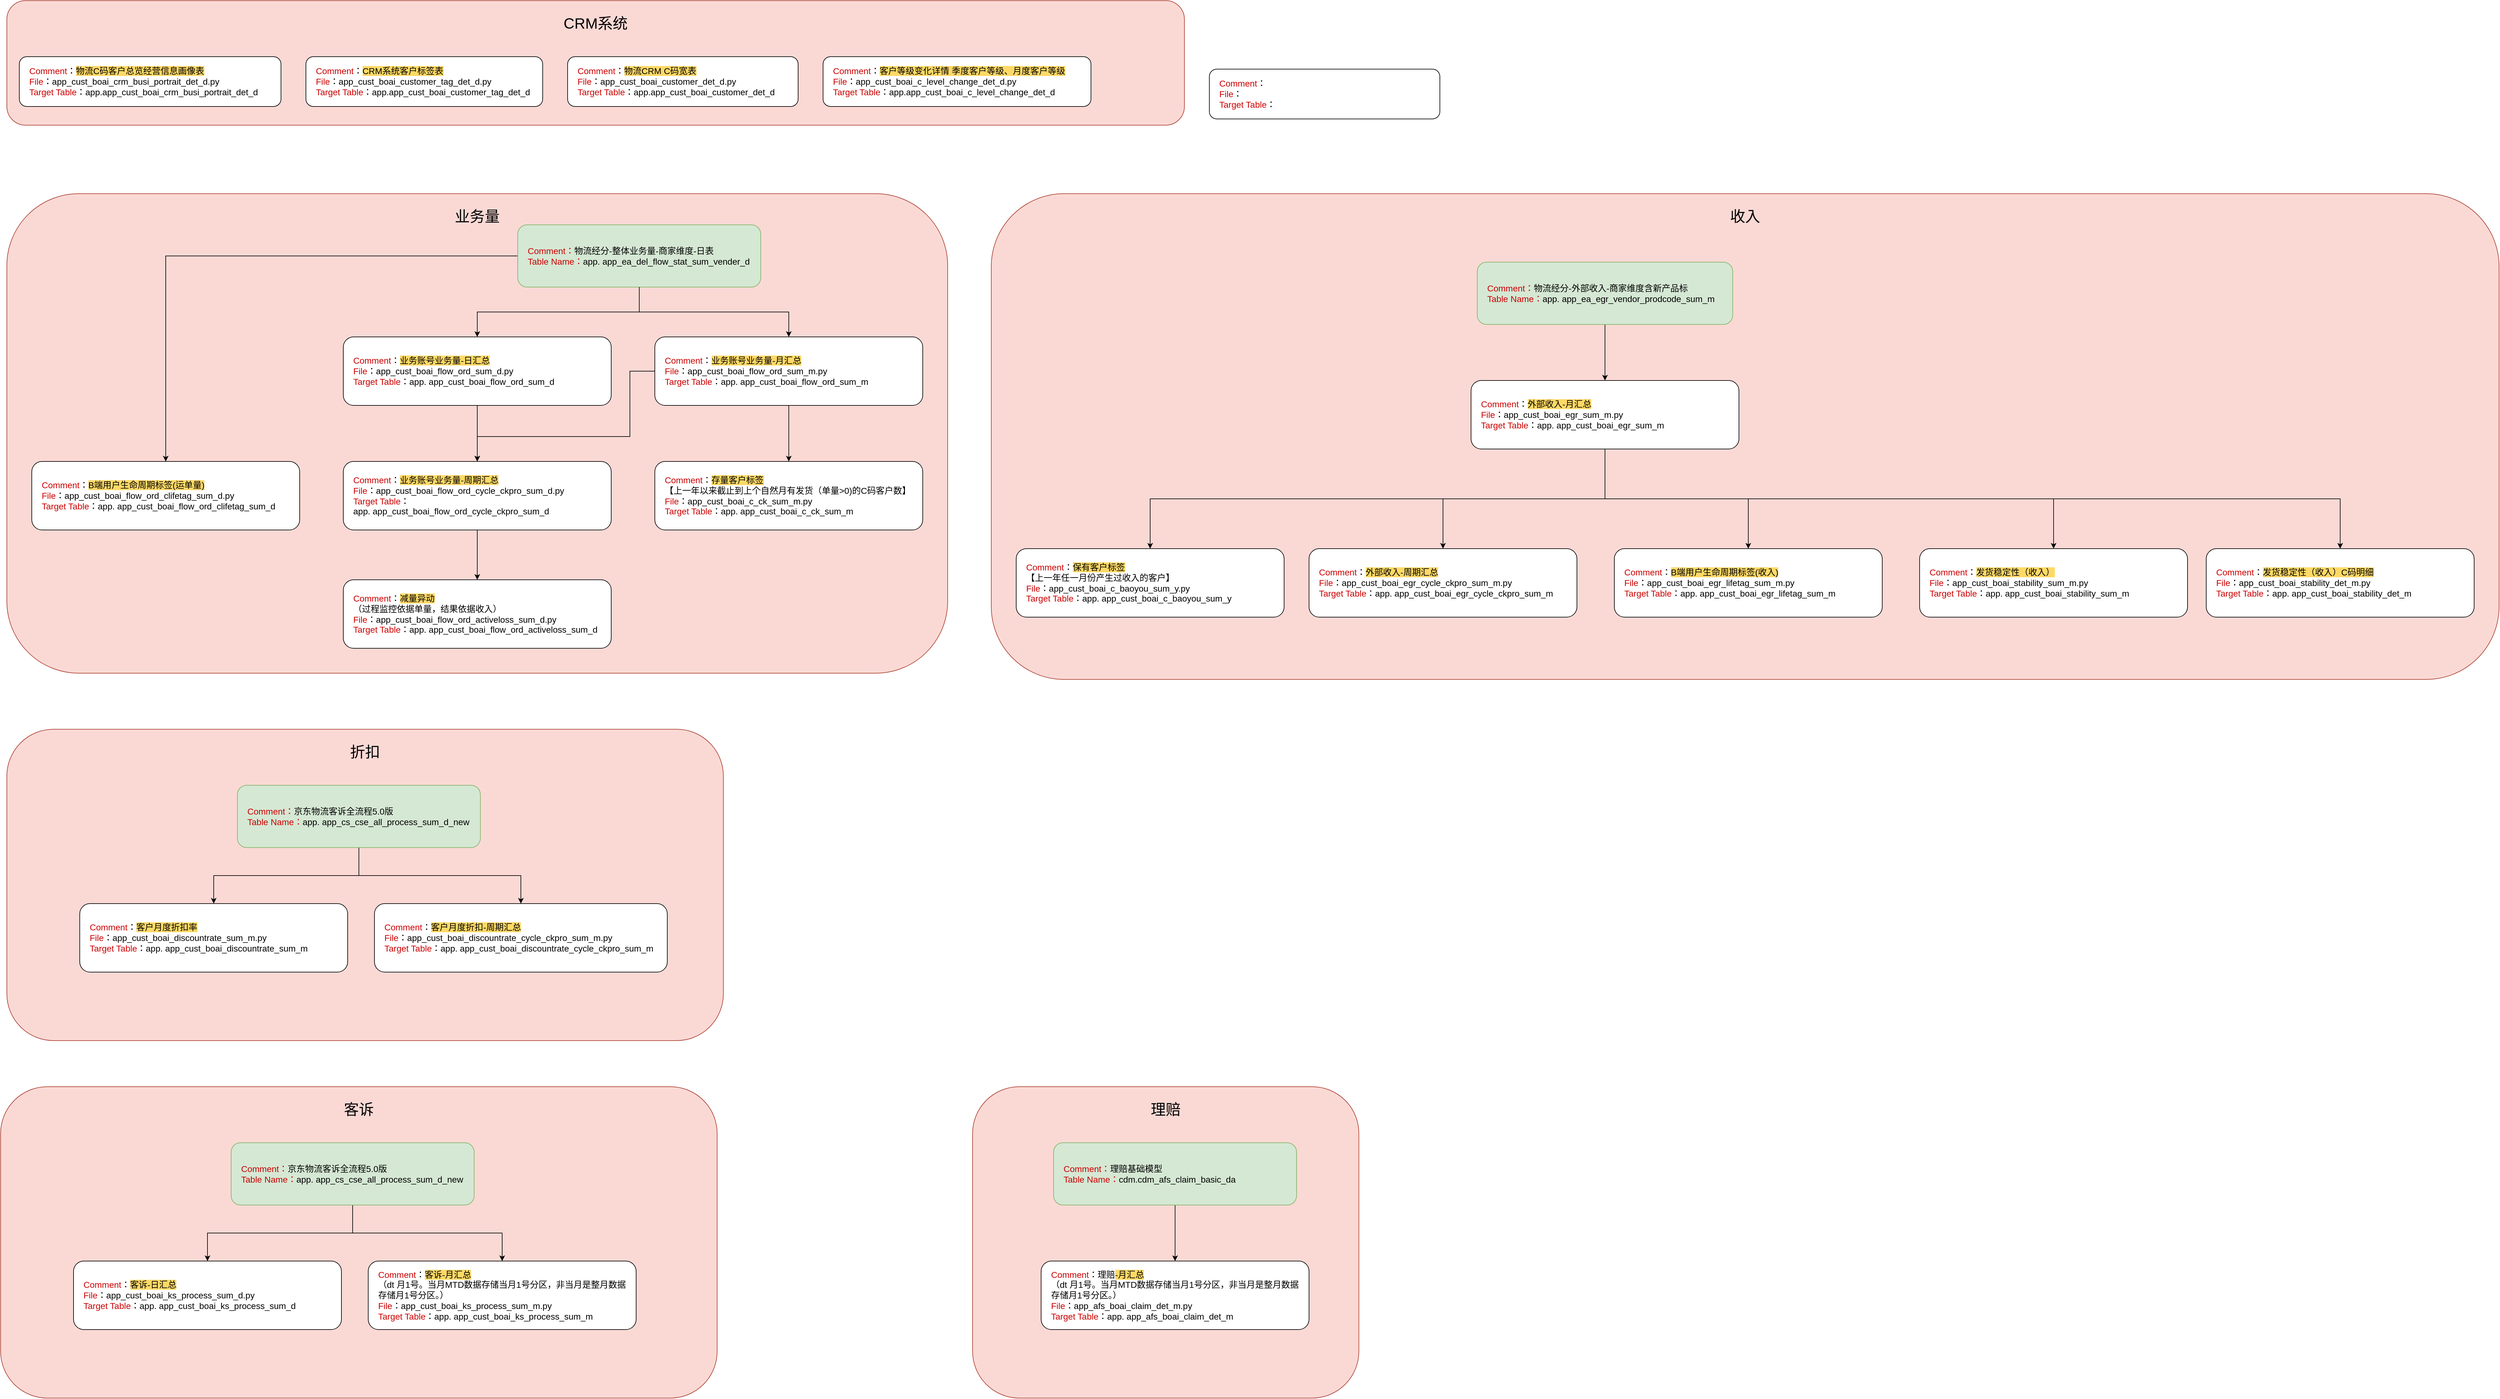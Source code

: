 <mxfile version="22.1.3" type="github">
  <diagram name="第 1 页" id="oqhqqWGbx-FEBw2WvHf6">
    <mxGraphModel dx="4014" dy="2871" grid="1" gridSize="10" guides="1" tooltips="1" connect="1" arrows="1" fold="1" page="1" pageScale="1" pageWidth="827" pageHeight="1169" math="0" shadow="0">
      <root>
        <mxCell id="0" />
        <mxCell id="1" parent="0" />
        <mxCell id="WzqEpgjn6ln_uHcKJWDK-42" value="&lt;h1 style=&quot;font-size: 24px;&quot;&gt;&lt;span style=&quot;font-size: 24px; font-weight: normal;&quot;&gt;折扣&lt;/span&gt;&lt;br style=&quot;font-size: 24px;&quot;&gt;&lt;/h1&gt;" style="rounded=1;whiteSpace=wrap;html=1;verticalAlign=top;fontSize=24;labelBackgroundColor=none;fillColor=#fad9d5;strokeColor=#ae4132;" parent="1" vertex="1">
          <mxGeometry x="-720" y="930" width="1150" height="500" as="geometry" />
        </mxCell>
        <mxCell id="WzqEpgjn6ln_uHcKJWDK-27" value="&lt;h1 style=&quot;font-size: 24px;&quot;&gt;&lt;span style=&quot;font-size: 24px; font-weight: normal;&quot;&gt;业务量&lt;/span&gt;&lt;br style=&quot;font-size: 24px;&quot;&gt;&lt;/h1&gt;" style="rounded=1;whiteSpace=wrap;html=1;verticalAlign=top;fontSize=24;labelBackgroundColor=none;fillColor=#fad9d5;strokeColor=#ae4132;" parent="1" vertex="1">
          <mxGeometry x="-720" y="70" width="1510" height="770" as="geometry" />
        </mxCell>
        <mxCell id="WzqEpgjn6ln_uHcKJWDK-26" value="&lt;h1 style=&quot;font-size: 24px;&quot;&gt;&lt;span style=&quot;font-size: 24px; font-weight: normal;&quot;&gt;收入&lt;/span&gt;&lt;br style=&quot;font-size: 24px;&quot;&gt;&lt;/h1&gt;" style="rounded=1;whiteSpace=wrap;html=1;verticalAlign=top;fontSize=24;labelBackgroundColor=none;fillColor=#fad9d5;strokeColor=#ae4132;" parent="1" vertex="1">
          <mxGeometry x="860" y="70" width="2420" height="780" as="geometry" />
        </mxCell>
        <mxCell id="WzqEpgjn6ln_uHcKJWDK-4" value="&lt;h1 style=&quot;font-size: 24px;&quot;&gt;&lt;span style=&quot;font-size: 24px; font-weight: normal;&quot;&gt;CRM系统&lt;/span&gt;&lt;br style=&quot;font-size: 24px;&quot;&gt;&lt;/h1&gt;" style="rounded=1;whiteSpace=wrap;html=1;verticalAlign=top;fontSize=24;labelBackgroundColor=none;fillColor=#fad9d5;strokeColor=#ae4132;" parent="1" vertex="1">
          <mxGeometry x="-720" y="-240" width="1890" height="200" as="geometry" />
        </mxCell>
        <mxCell id="Dp2ahzg6YV4KnqZrwCOn-1" value="&lt;font color=&quot;#cc0000&quot; style=&quot;font-size: 14px;&quot;&gt;Comment&lt;/font&gt;：&lt;font color=&quot;#cc0000&quot; style=&quot;font-size: 14px;&quot;&gt;&lt;br style=&quot;font-size: 14px;&quot;&gt;File&lt;/font&gt;：&lt;br style=&quot;font-size: 14px;&quot;&gt;&lt;font color=&quot;#cc0000&quot; style=&quot;font-size: 14px;&quot;&gt;Target Table&lt;/font&gt;：" style="rounded=1;whiteSpace=wrap;html=1;align=left;fontSize=14;spacing=16;spacingTop=0;spacingRight=0;" parent="1" vertex="1">
          <mxGeometry x="1210" y="-130" width="370" height="80" as="geometry" />
        </mxCell>
        <mxCell id="WzqEpgjn6ln_uHcKJWDK-19" style="edgeStyle=orthogonalEdgeStyle;rounded=0;orthogonalLoop=1;jettySize=auto;html=1;entryX=0.5;entryY=0;entryDx=0;entryDy=0;" parent="1" source="Dp2ahzg6YV4KnqZrwCOn-2" target="WzqEpgjn6ln_uHcKJWDK-11" edge="1">
          <mxGeometry relative="1" as="geometry" />
        </mxCell>
        <mxCell id="Dp2ahzg6YV4KnqZrwCOn-2" value="&lt;font color=&quot;#cc0000&quot; style=&quot;font-size: 14px;&quot;&gt;Comment&lt;/font&gt;：&lt;span style=&quot;background-color: rgb(255, 217, 102);&quot;&gt;业务账号业务量-日汇总&lt;/span&gt;&lt;br style=&quot;font-size: 14px;&quot;&gt;&lt;font color=&quot;#cc0000&quot; style=&quot;font-size: 14px;&quot;&gt;File&lt;/font&gt;：app_cust_boai_flow_ord_sum_d.py&lt;br style=&quot;font-size: 14px;&quot;&gt;&lt;font color=&quot;#cc0000&quot; style=&quot;font-size: 14px;&quot;&gt;Target Table&lt;/font&gt;：app.&amp;nbsp;app_cust_boai_flow_ord_sum_d" style="rounded=1;whiteSpace=wrap;html=1;align=left;fontSize=14;spacing=16;spacingTop=0;spacingRight=0;" parent="1" vertex="1">
          <mxGeometry x="-180" y="300" width="430" height="110" as="geometry" />
        </mxCell>
        <mxCell id="Dp2ahzg6YV4KnqZrwCOn-6" style="edgeStyle=orthogonalEdgeStyle;rounded=0;orthogonalLoop=1;jettySize=auto;html=1;fontSize=14;spacing=16;spacingTop=0;spacingRight=0;" parent="1" source="Dp2ahzg6YV4KnqZrwCOn-3" target="Dp2ahzg6YV4KnqZrwCOn-5" edge="1">
          <mxGeometry relative="1" as="geometry" />
        </mxCell>
        <mxCell id="WzqEpgjn6ln_uHcKJWDK-16" style="edgeStyle=orthogonalEdgeStyle;rounded=0;orthogonalLoop=1;jettySize=auto;html=1;entryX=0.5;entryY=0;entryDx=0;entryDy=0;" parent="1" source="Dp2ahzg6YV4KnqZrwCOn-3" target="WzqEpgjn6ln_uHcKJWDK-12" edge="1">
          <mxGeometry relative="1" as="geometry" />
        </mxCell>
        <mxCell id="Dp2ahzg6YV4KnqZrwCOn-3" value="&lt;font color=&quot;#cc0000&quot;&gt;Comment：&lt;/font&gt;物流经分-整体业务量-商家维度-日表&lt;br&gt;&lt;font color=&quot;#cc0000&quot;&gt;Table Name：&lt;/font&gt;app.&amp;nbsp;app_ea_del_flow_stat_sum_vender_d" style="rounded=1;align=left;fontSize=14;fillColor=#d5e8d4;strokeColor=#82b366;html=1;whiteSpace=wrap;spacing=16;spacingTop=0;spacingRight=0;" parent="1" vertex="1">
          <mxGeometry x="100" y="120" width="390" height="100" as="geometry" />
        </mxCell>
        <mxCell id="Dp2ahzg6YV4KnqZrwCOn-4" style="edgeStyle=orthogonalEdgeStyle;rounded=0;orthogonalLoop=1;jettySize=auto;html=1;entryX=0.5;entryY=0;entryDx=0;entryDy=0;fontSize=14;spacing=16;spacingTop=0;spacingRight=0;" parent="1" source="Dp2ahzg6YV4KnqZrwCOn-3" target="Dp2ahzg6YV4KnqZrwCOn-2" edge="1">
          <mxGeometry relative="1" as="geometry" />
        </mxCell>
        <mxCell id="2aSz-qpBobda_aWeBooa-8" style="edgeStyle=orthogonalEdgeStyle;rounded=0;orthogonalLoop=1;jettySize=auto;html=1;entryX=0.5;entryY=0;entryDx=0;entryDy=0;" parent="1" source="Dp2ahzg6YV4KnqZrwCOn-5" target="2aSz-qpBobda_aWeBooa-6" edge="1">
          <mxGeometry relative="1" as="geometry" />
        </mxCell>
        <mxCell id="WzqEpgjn6ln_uHcKJWDK-20" style="edgeStyle=orthogonalEdgeStyle;rounded=0;orthogonalLoop=1;jettySize=auto;html=1;entryX=0.5;entryY=0;entryDx=0;entryDy=0;" parent="1" source="Dp2ahzg6YV4KnqZrwCOn-5" target="WzqEpgjn6ln_uHcKJWDK-11" edge="1">
          <mxGeometry relative="1" as="geometry">
            <Array as="points">
              <mxPoint x="280" y="355" />
              <mxPoint x="280" y="460" />
              <mxPoint x="35" y="460" />
            </Array>
          </mxGeometry>
        </mxCell>
        <mxCell id="Dp2ahzg6YV4KnqZrwCOn-5" value="&lt;font color=&quot;#cc0000&quot; style=&quot;font-size: 14px;&quot;&gt;Comment&lt;/font&gt;：&lt;span style=&quot;background-color: rgb(255, 217, 102);&quot;&gt;业务账号业务量-月汇总&lt;/span&gt;&lt;br style=&quot;font-size: 14px;&quot;&gt;&lt;font color=&quot;#cc0000&quot; style=&quot;font-size: 14px;&quot;&gt;File&lt;/font&gt;：app_cust_boai_flow_ord_sum_m.py&lt;br style=&quot;font-size: 14px;&quot;&gt;&lt;font color=&quot;#cc0000&quot; style=&quot;font-size: 14px;&quot;&gt;Target Table&lt;/font&gt;：app.&amp;nbsp;app_cust_boai_flow_ord_sum_m" style="rounded=1;whiteSpace=wrap;html=1;align=left;fontSize=14;spacing=16;spacingTop=0;spacingRight=0;" parent="1" vertex="1">
          <mxGeometry x="320" y="300" width="430" height="110" as="geometry" />
        </mxCell>
        <mxCell id="2aSz-qpBobda_aWeBooa-3" style="edgeStyle=orthogonalEdgeStyle;rounded=0;orthogonalLoop=1;jettySize=auto;html=1;entryX=0.5;entryY=0;entryDx=0;entryDy=0;" parent="1" source="2aSz-qpBobda_aWeBooa-1" target="2aSz-qpBobda_aWeBooa-2" edge="1">
          <mxGeometry relative="1" as="geometry" />
        </mxCell>
        <mxCell id="2aSz-qpBobda_aWeBooa-1" value="&lt;font color=&quot;#cc0000&quot;&gt;Comment：&lt;/font&gt;物流经分-外部收入-商家维度含新产品标&lt;br&gt;&lt;font color=&quot;#cc0000&quot;&gt;Table Name：&lt;/font&gt;app.&amp;nbsp;app_ea_egr_vendor_prodcode_sum_m" style="rounded=1;align=left;fontSize=14;fillColor=#d5e8d4;strokeColor=#82b366;html=1;whiteSpace=wrap;spacing=16;spacingTop=0;spacingRight=0;" parent="1" vertex="1">
          <mxGeometry x="1640" y="180" width="410" height="100" as="geometry" />
        </mxCell>
        <mxCell id="WzqEpgjn6ln_uHcKJWDK-30" style="edgeStyle=orthogonalEdgeStyle;rounded=0;orthogonalLoop=1;jettySize=auto;html=1;entryX=0.5;entryY=0;entryDx=0;entryDy=0;" parent="1" source="2aSz-qpBobda_aWeBooa-2" target="2aSz-qpBobda_aWeBooa-4" edge="1">
          <mxGeometry relative="1" as="geometry">
            <Array as="points">
              <mxPoint x="1845" y="560" />
              <mxPoint x="1115" y="560" />
            </Array>
          </mxGeometry>
        </mxCell>
        <mxCell id="WzqEpgjn6ln_uHcKJWDK-31" style="edgeStyle=orthogonalEdgeStyle;rounded=0;orthogonalLoop=1;jettySize=auto;html=1;" parent="1" source="2aSz-qpBobda_aWeBooa-2" target="WzqEpgjn6ln_uHcKJWDK-5" edge="1">
          <mxGeometry relative="1" as="geometry">
            <Array as="points">
              <mxPoint x="1845" y="560" />
              <mxPoint x="1585" y="560" />
            </Array>
          </mxGeometry>
        </mxCell>
        <mxCell id="WzqEpgjn6ln_uHcKJWDK-32" style="edgeStyle=orthogonalEdgeStyle;rounded=0;orthogonalLoop=1;jettySize=auto;html=1;entryX=0.5;entryY=0;entryDx=0;entryDy=0;" parent="1" source="2aSz-qpBobda_aWeBooa-2" target="WzqEpgjn6ln_uHcKJWDK-7" edge="1">
          <mxGeometry relative="1" as="geometry" />
        </mxCell>
        <mxCell id="WzqEpgjn6ln_uHcKJWDK-33" style="edgeStyle=orthogonalEdgeStyle;rounded=0;orthogonalLoop=1;jettySize=auto;html=1;entryX=0.5;entryY=0;entryDx=0;entryDy=0;" parent="1" source="2aSz-qpBobda_aWeBooa-2" target="WzqEpgjn6ln_uHcKJWDK-24" edge="1">
          <mxGeometry relative="1" as="geometry">
            <Array as="points">
              <mxPoint x="1845" y="560" />
              <mxPoint x="2565" y="560" />
            </Array>
          </mxGeometry>
        </mxCell>
        <mxCell id="WzqEpgjn6ln_uHcKJWDK-36" style="edgeStyle=orthogonalEdgeStyle;rounded=0;orthogonalLoop=1;jettySize=auto;html=1;" parent="1" source="2aSz-qpBobda_aWeBooa-2" target="WzqEpgjn6ln_uHcKJWDK-34" edge="1">
          <mxGeometry relative="1" as="geometry">
            <Array as="points">
              <mxPoint x="1845" y="560" />
              <mxPoint x="3025" y="560" />
            </Array>
          </mxGeometry>
        </mxCell>
        <mxCell id="2aSz-qpBobda_aWeBooa-2" value="&lt;font color=&quot;#cc0000&quot; style=&quot;font-size: 14px;&quot;&gt;Comment&lt;/font&gt;：&lt;span style=&quot;background-color: rgb(255, 217, 102);&quot;&gt;外部收入-月汇总&lt;/span&gt;&lt;br&gt;&lt;font color=&quot;#cc0000&quot; style=&quot;font-size: 14px;&quot;&gt;File&lt;/font&gt;：app_cust_boai_egr_sum_m&lt;span style=&quot;background-color: initial;&quot;&gt;.py&lt;/span&gt;&lt;br&gt;&lt;font color=&quot;#cc0000&quot; style=&quot;font-size: 14px;&quot;&gt;Target Table&lt;/font&gt;：app.&amp;nbsp;app_cust_boai_egr_sum_m" style="rounded=1;whiteSpace=wrap;html=1;align=left;fontSize=14;spacing=16;spacingTop=0;spacingRight=0;" parent="1" vertex="1">
          <mxGeometry x="1630" y="370" width="430" height="110" as="geometry" />
        </mxCell>
        <mxCell id="2aSz-qpBobda_aWeBooa-4" value="&lt;font color=&quot;#cc0000&quot; style=&quot;font-size: 14px;&quot;&gt;Comment&lt;/font&gt;：&lt;span style=&quot;background-color: rgb(255, 217, 102);&quot;&gt;保有客户标签&lt;/span&gt;&lt;br&gt;【上一年任一月份产生过收入的客户】&lt;br&gt;&lt;font color=&quot;#cc0000&quot; style=&quot;font-size: 14px;&quot;&gt;File&lt;/font&gt;：app_cust_boai_c_baoyou_sum_y&lt;span style=&quot;background-color: initial;&quot;&gt;.py&lt;/span&gt;&lt;br&gt;&lt;font color=&quot;#cc0000&quot; style=&quot;font-size: 14px;&quot;&gt;Target Table&lt;/font&gt;：app. app_cust_boai_c_baoyou_sum_y" style="rounded=1;whiteSpace=wrap;html=1;align=left;fontSize=14;spacing=16;spacingTop=0;spacingRight=0;" parent="1" vertex="1">
          <mxGeometry x="900" y="640" width="430" height="110" as="geometry" />
        </mxCell>
        <mxCell id="2aSz-qpBobda_aWeBooa-6" value="&lt;font color=&quot;#cc0000&quot; style=&quot;font-size: 14px;&quot;&gt;Comment&lt;/font&gt;：&lt;span style=&quot;background-color: rgb(255, 217, 102);&quot;&gt;存量客户标签&lt;/span&gt;&lt;br&gt;【上一年以来截止到上个自然月有发货（单量&amp;gt;0)的C码客户数】&lt;br&gt;&lt;font color=&quot;#cc0000&quot; style=&quot;font-size: 14px;&quot;&gt;File&lt;/font&gt;：app_cust_boai_c_ck_sum_m&lt;span style=&quot;background-color: initial;&quot;&gt;.py&lt;/span&gt;&lt;br&gt;&lt;font color=&quot;#cc0000&quot; style=&quot;font-size: 14px;&quot;&gt;Target Table&lt;/font&gt;：app. app_cust_boai_c_ck_sum_m" style="rounded=1;whiteSpace=wrap;html=1;align=left;fontSize=14;spacing=16;spacingTop=0;spacingRight=0;" parent="1" vertex="1">
          <mxGeometry x="320" y="500" width="430" height="110" as="geometry" />
        </mxCell>
        <mxCell id="WzqEpgjn6ln_uHcKJWDK-1" value="&lt;font color=&quot;#cc0000&quot; style=&quot;font-size: 14px;&quot;&gt;Comment&lt;/font&gt;：&lt;span style=&quot;background-color: rgb(255, 217, 102);&quot;&gt;CRM系统客户标签表&lt;/span&gt;&lt;br&gt;&lt;font color=&quot;#cc0000&quot; style=&quot;font-size: 14px;&quot;&gt;File&lt;/font&gt;：app_cust_boai_customer_tag_det_d&lt;span style=&quot;background-color: initial;&quot;&gt;.py&lt;/span&gt;&lt;br&gt;&lt;font color=&quot;#cc0000&quot; style=&quot;font-size: 14px;&quot;&gt;Target Table&lt;/font&gt;：app.app_cust_boai_customer_tag_det_d" style="rounded=1;whiteSpace=wrap;html=1;align=left;fontSize=14;spacing=16;spacingTop=0;spacingRight=0;" parent="1" vertex="1">
          <mxGeometry x="-240" y="-150" width="380" height="80" as="geometry" />
        </mxCell>
        <mxCell id="WzqEpgjn6ln_uHcKJWDK-2" value="&lt;font color=&quot;#cc0000&quot; style=&quot;font-size: 14px;&quot;&gt;Comment&lt;/font&gt;：&lt;span style=&quot;background-color: rgb(255, 217, 102);&quot;&gt;物流CRM C码宽表&lt;/span&gt;&lt;br&gt;&lt;font color=&quot;#cc0000&quot; style=&quot;font-size: 14px;&quot;&gt;File&lt;/font&gt;：app_cust_boai_customer_det_d.py&lt;br&gt;&lt;font color=&quot;#cc0000&quot; style=&quot;font-size: 14px;&quot;&gt;Target Table&lt;/font&gt;：app.app_cust_boai_customer_det_d" style="rounded=1;whiteSpace=wrap;html=1;align=left;fontSize=14;spacing=16;spacingTop=0;spacingRight=0;" parent="1" vertex="1">
          <mxGeometry x="180" y="-150" width="370" height="80" as="geometry" />
        </mxCell>
        <mxCell id="WzqEpgjn6ln_uHcKJWDK-3" value="&lt;font color=&quot;#cc0000&quot; style=&quot;font-size: 14px;&quot;&gt;Comment&lt;/font&gt;：&lt;span style=&quot;background-color: rgb(255, 217, 102);&quot;&gt;物流C码客户总览经营信息画像表&lt;/span&gt;&lt;br&gt;&lt;font color=&quot;#cc0000&quot; style=&quot;font-size: 14px;&quot;&gt;File&lt;/font&gt;：app_cust_boai_crm_busi_portrait_det_d&lt;span style=&quot;background-color: initial;&quot;&gt;.py&lt;/span&gt;&lt;br&gt;&lt;font color=&quot;#cc0000&quot; style=&quot;font-size: 14px;&quot;&gt;Target Table&lt;/font&gt;：app.app_cust_boai_crm_busi_portrait_det_d" style="rounded=1;whiteSpace=wrap;html=1;align=left;fontSize=14;spacing=16;spacingTop=0;spacingRight=0;" parent="1" vertex="1">
          <mxGeometry x="-700" y="-150" width="420" height="80" as="geometry" />
        </mxCell>
        <mxCell id="WzqEpgjn6ln_uHcKJWDK-5" value="&lt;font color=&quot;#cc0000&quot; style=&quot;font-size: 14px;&quot;&gt;Comment&lt;/font&gt;：&lt;span style=&quot;background-color: rgb(255, 217, 102);&quot;&gt;外部收入-周期汇总&lt;/span&gt;&lt;br&gt;&lt;font color=&quot;#cc0000&quot; style=&quot;font-size: 14px;&quot;&gt;File&lt;/font&gt;：app_cust_boai_egr_cycle_ckpro_sum_m&lt;span style=&quot;background-color: initial;&quot;&gt;.py&lt;/span&gt;&lt;br&gt;&lt;font color=&quot;#cc0000&quot; style=&quot;font-size: 14px;&quot;&gt;Target Table&lt;/font&gt;：app.&amp;nbsp;app_cust_boai_egr_cycle_ckpro_sum_m" style="rounded=1;whiteSpace=wrap;html=1;align=left;fontSize=14;spacing=16;spacingTop=0;spacingRight=0;" parent="1" vertex="1">
          <mxGeometry x="1370" y="640" width="430" height="110" as="geometry" />
        </mxCell>
        <mxCell id="WzqEpgjn6ln_uHcKJWDK-7" value="&lt;font color=&quot;#cc0000&quot; style=&quot;font-size: 14px;&quot;&gt;Comment&lt;/font&gt;：&lt;span style=&quot;background-color: rgb(255, 217, 102);&quot;&gt;B端用户生命周期标签(收入)&lt;/span&gt;&lt;br&gt;&lt;font color=&quot;#cc0000&quot; style=&quot;font-size: 14px;&quot;&gt;File&lt;/font&gt;：app_cust_boai_egr_lifetag_sum_m&lt;span style=&quot;background-color: initial;&quot;&gt;.py&lt;/span&gt;&lt;br&gt;&lt;font color=&quot;#cc0000&quot; style=&quot;font-size: 14px;&quot;&gt;Target Table&lt;/font&gt;：app.&amp;nbsp;app_cust_boai_egr_lifetag_sum_m" style="rounded=1;whiteSpace=wrap;html=1;align=left;fontSize=14;spacing=16;spacingTop=0;spacingRight=0;" parent="1" vertex="1">
          <mxGeometry x="1860" y="640" width="430" height="110" as="geometry" />
        </mxCell>
        <mxCell id="WzqEpgjn6ln_uHcKJWDK-18" style="edgeStyle=orthogonalEdgeStyle;rounded=0;orthogonalLoop=1;jettySize=auto;html=1;" parent="1" source="WzqEpgjn6ln_uHcKJWDK-11" target="WzqEpgjn6ln_uHcKJWDK-17" edge="1">
          <mxGeometry relative="1" as="geometry" />
        </mxCell>
        <mxCell id="WzqEpgjn6ln_uHcKJWDK-11" value="&lt;font color=&quot;#cc0000&quot; style=&quot;font-size: 14px;&quot;&gt;Comment&lt;/font&gt;：&lt;span style=&quot;background-color: rgb(255, 217, 102);&quot;&gt;业务账号业务量-周期汇总&lt;/span&gt;&lt;br&gt;&lt;font color=&quot;#cc0000&quot; style=&quot;font-size: 14px;&quot;&gt;File&lt;/font&gt;：app_cust_boai_flow_ord_cycle_ckpro_sum_d&lt;span style=&quot;background-color: initial;&quot;&gt;.py&lt;/span&gt;&lt;br&gt;&lt;font color=&quot;#cc0000&quot; style=&quot;font-size: 14px;&quot;&gt;Target Table&lt;/font&gt;：app.&amp;nbsp;app_cust_boai_flow_ord_cycle_ckpro_sum_d" style="rounded=1;whiteSpace=wrap;html=1;align=left;fontSize=14;spacing=16;spacingTop=0;spacingRight=0;" parent="1" vertex="1">
          <mxGeometry x="-180" y="500" width="430" height="110" as="geometry" />
        </mxCell>
        <mxCell id="WzqEpgjn6ln_uHcKJWDK-12" value="&lt;font color=&quot;#cc0000&quot; style=&quot;font-size: 14px;&quot;&gt;Comment&lt;/font&gt;：&lt;span style=&quot;background-color: rgb(255, 217, 102);&quot;&gt;B端用户生命周期标签(运单量)&lt;/span&gt;&lt;br&gt;&lt;font color=&quot;#cc0000&quot; style=&quot;font-size: 14px;&quot;&gt;File&lt;/font&gt;：app_cust_boai_flow_ord_clifetag_sum_d&lt;span style=&quot;background-color: initial;&quot;&gt;.py&lt;/span&gt;&lt;br&gt;&lt;font color=&quot;#cc0000&quot; style=&quot;font-size: 14px;&quot;&gt;Target Table&lt;/font&gt;：app.&amp;nbsp;app_cust_boai_flow_ord_clifetag_sum_d" style="rounded=1;whiteSpace=wrap;html=1;align=left;fontSize=14;spacing=16;spacingTop=0;spacingRight=0;" parent="1" vertex="1">
          <mxGeometry x="-680" y="500" width="430" height="110" as="geometry" />
        </mxCell>
        <mxCell id="WzqEpgjn6ln_uHcKJWDK-17" value="&lt;font color=&quot;#cc0000&quot; style=&quot;font-size: 14px;&quot;&gt;Comment&lt;/font&gt;：&lt;span style=&quot;background-color: rgb(255, 217, 102);&quot;&gt;减量异动&lt;/span&gt;&lt;br&gt;（过程监控依据单量，结果依据收入）&lt;br&gt;&lt;font color=&quot;#cc0000&quot; style=&quot;font-size: 14px;&quot;&gt;File&lt;/font&gt;：app_cust_boai_flow_ord_activeloss_sum_d&lt;span style=&quot;background-color: initial;&quot;&gt;.py&lt;/span&gt;&lt;br&gt;&lt;font color=&quot;#cc0000&quot; style=&quot;font-size: 14px;&quot;&gt;Target Table&lt;/font&gt;：app.&amp;nbsp;app_cust_boai_flow_ord_activeloss_sum_d" style="rounded=1;whiteSpace=wrap;html=1;align=left;fontSize=14;spacing=16;spacingTop=0;spacingRight=0;" parent="1" vertex="1">
          <mxGeometry x="-180" y="690" width="430" height="110" as="geometry" />
        </mxCell>
        <mxCell id="WzqEpgjn6ln_uHcKJWDK-24" value="&lt;font color=&quot;#cc0000&quot; style=&quot;font-size: 14px;&quot;&gt;Comment&lt;/font&gt;：&lt;span style=&quot;background-color: rgb(255, 217, 102);&quot;&gt;发货稳定性（收入）&lt;/span&gt;&lt;br&gt;&lt;font color=&quot;#cc0000&quot; style=&quot;font-size: 14px;&quot;&gt;File&lt;/font&gt;：app_cust_boai_stability_sum_m&lt;span style=&quot;background-color: initial;&quot;&gt;.py&lt;/span&gt;&lt;br&gt;&lt;font color=&quot;#cc0000&quot; style=&quot;font-size: 14px;&quot;&gt;Target Table&lt;/font&gt;：app.&amp;nbsp;app_cust_boai_stability_sum_m" style="rounded=1;whiteSpace=wrap;html=1;align=left;fontSize=14;spacing=16;spacingTop=0;spacingRight=0;" parent="1" vertex="1">
          <mxGeometry x="2350" y="640" width="430" height="110" as="geometry" />
        </mxCell>
        <mxCell id="WzqEpgjn6ln_uHcKJWDK-34" value="&lt;font color=&quot;#cc0000&quot; style=&quot;font-size: 14px;&quot;&gt;Comment&lt;/font&gt;：&lt;span style=&quot;background-color: rgb(255, 217, 102);&quot;&gt;发货稳定性（收入）C码明细&lt;/span&gt;&lt;br&gt;&lt;font color=&quot;#cc0000&quot; style=&quot;font-size: 14px;&quot;&gt;File&lt;/font&gt;：app_cust_boai_stability_det_m&lt;span style=&quot;background-color: initial;&quot;&gt;.py&lt;/span&gt;&lt;br&gt;&lt;font color=&quot;#cc0000&quot; style=&quot;font-size: 14px;&quot;&gt;Target Table&lt;/font&gt;：app.&amp;nbsp;app_cust_boai_stability_det_m" style="rounded=1;whiteSpace=wrap;html=1;align=left;fontSize=14;spacing=16;spacingTop=0;spacingRight=0;" parent="1" vertex="1">
          <mxGeometry x="2810" y="640" width="430" height="110" as="geometry" />
        </mxCell>
        <mxCell id="WzqEpgjn6ln_uHcKJWDK-39" style="edgeStyle=orthogonalEdgeStyle;rounded=0;orthogonalLoop=1;jettySize=auto;html=1;entryX=0.5;entryY=0;entryDx=0;entryDy=0;" parent="1" source="WzqEpgjn6ln_uHcKJWDK-37" target="WzqEpgjn6ln_uHcKJWDK-38" edge="1">
          <mxGeometry relative="1" as="geometry" />
        </mxCell>
        <mxCell id="WzqEpgjn6ln_uHcKJWDK-41" style="edgeStyle=orthogonalEdgeStyle;rounded=0;orthogonalLoop=1;jettySize=auto;html=1;" parent="1" source="WzqEpgjn6ln_uHcKJWDK-37" target="WzqEpgjn6ln_uHcKJWDK-40" edge="1">
          <mxGeometry relative="1" as="geometry" />
        </mxCell>
        <mxCell id="WzqEpgjn6ln_uHcKJWDK-37" value="&lt;font color=&quot;#cc0000&quot;&gt;Comment：&lt;/font&gt;京东物流客诉全流程5.0版&lt;br&gt;&lt;font color=&quot;#cc0000&quot;&gt;Table Name：&lt;/font&gt;app.&amp;nbsp;app_cs_cse_all_process_sum_d_new" style="rounded=1;align=left;fontSize=14;fillColor=#d5e8d4;strokeColor=#82b366;html=1;whiteSpace=wrap;spacing=16;spacingTop=0;spacingRight=0;" parent="1" vertex="1">
          <mxGeometry x="-350" y="1020" width="390" height="100" as="geometry" />
        </mxCell>
        <mxCell id="WzqEpgjn6ln_uHcKJWDK-38" value="&lt;font color=&quot;#cc0000&quot; style=&quot;font-size: 14px;&quot;&gt;Comment&lt;/font&gt;：&lt;span style=&quot;background-color: rgb(255, 217, 102);&quot;&gt;客户月度折扣率&lt;/span&gt;&lt;br&gt;&lt;font color=&quot;#cc0000&quot; style=&quot;font-size: 14px;&quot;&gt;File&lt;/font&gt;：app_cust_boai_discountrate_sum_m&lt;span style=&quot;background-color: initial;&quot;&gt;.py&lt;/span&gt;&lt;br&gt;&lt;font color=&quot;#cc0000&quot; style=&quot;font-size: 14px;&quot;&gt;Target Table&lt;/font&gt;：app.&amp;nbsp;app_cust_boai_discountrate_sum_m" style="rounded=1;whiteSpace=wrap;html=1;align=left;fontSize=14;spacing=16;spacingTop=0;spacingRight=0;" parent="1" vertex="1">
          <mxGeometry x="-603" y="1210" width="430" height="110" as="geometry" />
        </mxCell>
        <mxCell id="WzqEpgjn6ln_uHcKJWDK-40" value="&lt;font color=&quot;#cc0000&quot; style=&quot;font-size: 14px;&quot;&gt;Comment&lt;/font&gt;：&lt;span style=&quot;background-color: rgb(255, 217, 102);&quot;&gt;客户月度折扣-周期汇总&lt;/span&gt;&lt;br&gt;&lt;font color=&quot;#cc0000&quot; style=&quot;font-size: 14px;&quot;&gt;File&lt;/font&gt;：app_cust_boai_discountrate_cycle_ckpro_sum_m&lt;span style=&quot;background-color: initial;&quot;&gt;.py&lt;/span&gt;&lt;br&gt;&lt;font color=&quot;#cc0000&quot; style=&quot;font-size: 14px;&quot;&gt;Target Table&lt;/font&gt;：app.&amp;nbsp;app_cust_boai_discountrate_cycle_ckpro_sum_m" style="rounded=1;whiteSpace=wrap;html=1;align=left;fontSize=14;spacing=16;spacingTop=0;spacingRight=0;" parent="1" vertex="1">
          <mxGeometry x="-130" y="1210" width="470" height="110" as="geometry" />
        </mxCell>
        <mxCell id="WzqEpgjn6ln_uHcKJWDK-43" value="&lt;font color=&quot;#cc0000&quot; style=&quot;font-size: 14px;&quot;&gt;Comment&lt;/font&gt;：&lt;span style=&quot;background-color: rgb(255, 217, 102);&quot;&gt;客户等级变化详情 季度客户等级、月度客户等级&lt;/span&gt;&lt;br&gt;&lt;font color=&quot;#cc0000&quot; style=&quot;font-size: 14px;&quot;&gt;File&lt;/font&gt;：app_cust_boai_c_level_change_det_d&lt;span style=&quot;background-color: initial;&quot;&gt;.py&lt;/span&gt;&lt;br&gt;&lt;font color=&quot;#cc0000&quot; style=&quot;font-size: 14px;&quot;&gt;Target Table&lt;/font&gt;：app.app_cust_boai_c_level_change_det_d" style="rounded=1;whiteSpace=wrap;html=1;align=left;fontSize=14;spacing=16;spacingTop=0;spacingRight=0;" parent="1" vertex="1">
          <mxGeometry x="590" y="-150" width="430" height="80" as="geometry" />
        </mxCell>
        <mxCell id="WzqEpgjn6ln_uHcKJWDK-44" value="&lt;h1 style=&quot;font-size: 24px;&quot;&gt;&lt;span style=&quot;font-size: 24px; font-weight: normal;&quot;&gt;理赔&lt;/span&gt;&lt;br style=&quot;font-size: 24px;&quot;&gt;&lt;/h1&gt;" style="rounded=1;whiteSpace=wrap;html=1;verticalAlign=top;fontSize=24;labelBackgroundColor=none;fillColor=#fad9d5;strokeColor=#ae4132;" parent="1" vertex="1">
          <mxGeometry x="830" y="1504" width="620" height="500" as="geometry" />
        </mxCell>
        <mxCell id="WzqEpgjn6ln_uHcKJWDK-46" style="edgeStyle=orthogonalEdgeStyle;rounded=0;orthogonalLoop=1;jettySize=auto;html=1;" parent="1" source="WzqEpgjn6ln_uHcKJWDK-47" target="WzqEpgjn6ln_uHcKJWDK-49" edge="1">
          <mxGeometry relative="1" as="geometry" />
        </mxCell>
        <mxCell id="WzqEpgjn6ln_uHcKJWDK-47" value="&lt;font color=&quot;#cc0000&quot;&gt;Comment：&lt;/font&gt;理赔基础模型&lt;br&gt;&lt;font color=&quot;#cc0000&quot;&gt;Table Name：&lt;/font&gt;cdm.cdm_afs_claim_basic_da" style="rounded=1;align=left;fontSize=14;fillColor=#d5e8d4;strokeColor=#82b366;html=1;whiteSpace=wrap;spacing=16;spacingTop=0;spacingRight=0;" parent="1" vertex="1">
          <mxGeometry x="960" y="1594" width="390" height="100" as="geometry" />
        </mxCell>
        <mxCell id="WzqEpgjn6ln_uHcKJWDK-49" value="&lt;font color=&quot;#cc0000&quot; style=&quot;font-size: 14px;&quot;&gt;Comment&lt;/font&gt;：理赔&lt;span style=&quot;background-color: rgb(255, 217, 102);&quot;&gt;-月汇总&lt;/span&gt;&lt;br&gt;（dt 月1号。当月MTD数据存储当月1号分区，非当月是整月数据存储月1号分区。）&lt;br&gt;&lt;font color=&quot;#cc0000&quot; style=&quot;font-size: 14px;&quot;&gt;File&lt;/font&gt;：app_afs_boai_claim_det_m&lt;span style=&quot;background-color: initial;&quot;&gt;.py&lt;/span&gt;&lt;br&gt;&lt;font color=&quot;#cc0000&quot; style=&quot;font-size: 14px;&quot;&gt;Target Table&lt;/font&gt;：app.&amp;nbsp;app_afs_boai_claim_det_m" style="rounded=1;whiteSpace=wrap;html=1;align=left;fontSize=14;spacing=16;spacingTop=0;spacingRight=0;" parent="1" vertex="1">
          <mxGeometry x="940" y="1784" width="430" height="110" as="geometry" />
        </mxCell>
        <mxCell id="LinHknwiicWXxyqkuh5Y-1" value="&lt;h1 style=&quot;font-size: 24px;&quot;&gt;&lt;span style=&quot;font-size: 24px; font-weight: normal;&quot;&gt;客诉&lt;/span&gt;&lt;br style=&quot;font-size: 24px;&quot;&gt;&lt;/h1&gt;" style="rounded=1;whiteSpace=wrap;html=1;verticalAlign=top;fontSize=24;labelBackgroundColor=none;fillColor=#fad9d5;strokeColor=#ae4132;" vertex="1" parent="1">
          <mxGeometry x="-730" y="1504" width="1150" height="500" as="geometry" />
        </mxCell>
        <mxCell id="LinHknwiicWXxyqkuh5Y-2" style="edgeStyle=orthogonalEdgeStyle;rounded=0;orthogonalLoop=1;jettySize=auto;html=1;entryX=0.5;entryY=0;entryDx=0;entryDy=0;" edge="1" parent="1" source="LinHknwiicWXxyqkuh5Y-4" target="LinHknwiicWXxyqkuh5Y-5">
          <mxGeometry relative="1" as="geometry" />
        </mxCell>
        <mxCell id="LinHknwiicWXxyqkuh5Y-3" style="edgeStyle=orthogonalEdgeStyle;rounded=0;orthogonalLoop=1;jettySize=auto;html=1;" edge="1" parent="1" source="LinHknwiicWXxyqkuh5Y-4" target="LinHknwiicWXxyqkuh5Y-6">
          <mxGeometry relative="1" as="geometry" />
        </mxCell>
        <mxCell id="LinHknwiicWXxyqkuh5Y-4" value="&lt;font color=&quot;#cc0000&quot;&gt;Comment：&lt;/font&gt;京东物流客诉全流程5.0版&lt;br&gt;&lt;font color=&quot;#cc0000&quot;&gt;Table Name：&lt;/font&gt;app.&amp;nbsp;app_cs_cse_all_process_sum_d_new" style="rounded=1;align=left;fontSize=14;fillColor=#d5e8d4;strokeColor=#82b366;html=1;whiteSpace=wrap;spacing=16;spacingTop=0;spacingRight=0;" vertex="1" parent="1">
          <mxGeometry x="-360" y="1594" width="390" height="100" as="geometry" />
        </mxCell>
        <mxCell id="LinHknwiicWXxyqkuh5Y-5" value="&lt;font color=&quot;#cc0000&quot; style=&quot;font-size: 14px;&quot;&gt;Comment&lt;/font&gt;：&lt;span style=&quot;background-color: rgb(255, 217, 102);&quot;&gt;客诉-日汇总&lt;/span&gt;&lt;br&gt;&lt;font color=&quot;#cc0000&quot; style=&quot;font-size: 14px;&quot;&gt;File&lt;/font&gt;：app_cust_boai_ks_process_sum_d&lt;span style=&quot;background-color: initial;&quot;&gt;.py&lt;/span&gt;&lt;br&gt;&lt;font color=&quot;#cc0000&quot; style=&quot;font-size: 14px;&quot;&gt;Target Table&lt;/font&gt;：app.&amp;nbsp;app_cust_boai_ks_process_sum_d" style="rounded=1;whiteSpace=wrap;html=1;align=left;fontSize=14;spacing=16;spacingTop=0;spacingRight=0;" vertex="1" parent="1">
          <mxGeometry x="-613" y="1784" width="430" height="110" as="geometry" />
        </mxCell>
        <mxCell id="LinHknwiicWXxyqkuh5Y-6" value="&lt;font color=&quot;#cc0000&quot; style=&quot;font-size: 14px;&quot;&gt;Comment&lt;/font&gt;：&lt;span style=&quot;background-color: rgb(255, 217, 102);&quot;&gt;客诉-月汇总&lt;/span&gt;&lt;br&gt;（dt 月1号。当月MTD数据存储当月1号分区，非当月是整月数据存储月1号分区。）&lt;br&gt;&lt;font color=&quot;#cc0000&quot; style=&quot;font-size: 14px;&quot;&gt;File&lt;/font&gt;：app_cust_boai_ks_process_sum_m&lt;span style=&quot;background-color: initial;&quot;&gt;.py&lt;/span&gt;&lt;br&gt;&lt;font color=&quot;#cc0000&quot; style=&quot;font-size: 14px;&quot;&gt;Target Table&lt;/font&gt;：app.&amp;nbsp;app_cust_boai_ks_process_sum_m" style="rounded=1;whiteSpace=wrap;html=1;align=left;fontSize=14;spacing=16;spacingTop=0;spacingRight=0;" vertex="1" parent="1">
          <mxGeometry x="-140" y="1784" width="430" height="110" as="geometry" />
        </mxCell>
      </root>
    </mxGraphModel>
  </diagram>
</mxfile>
